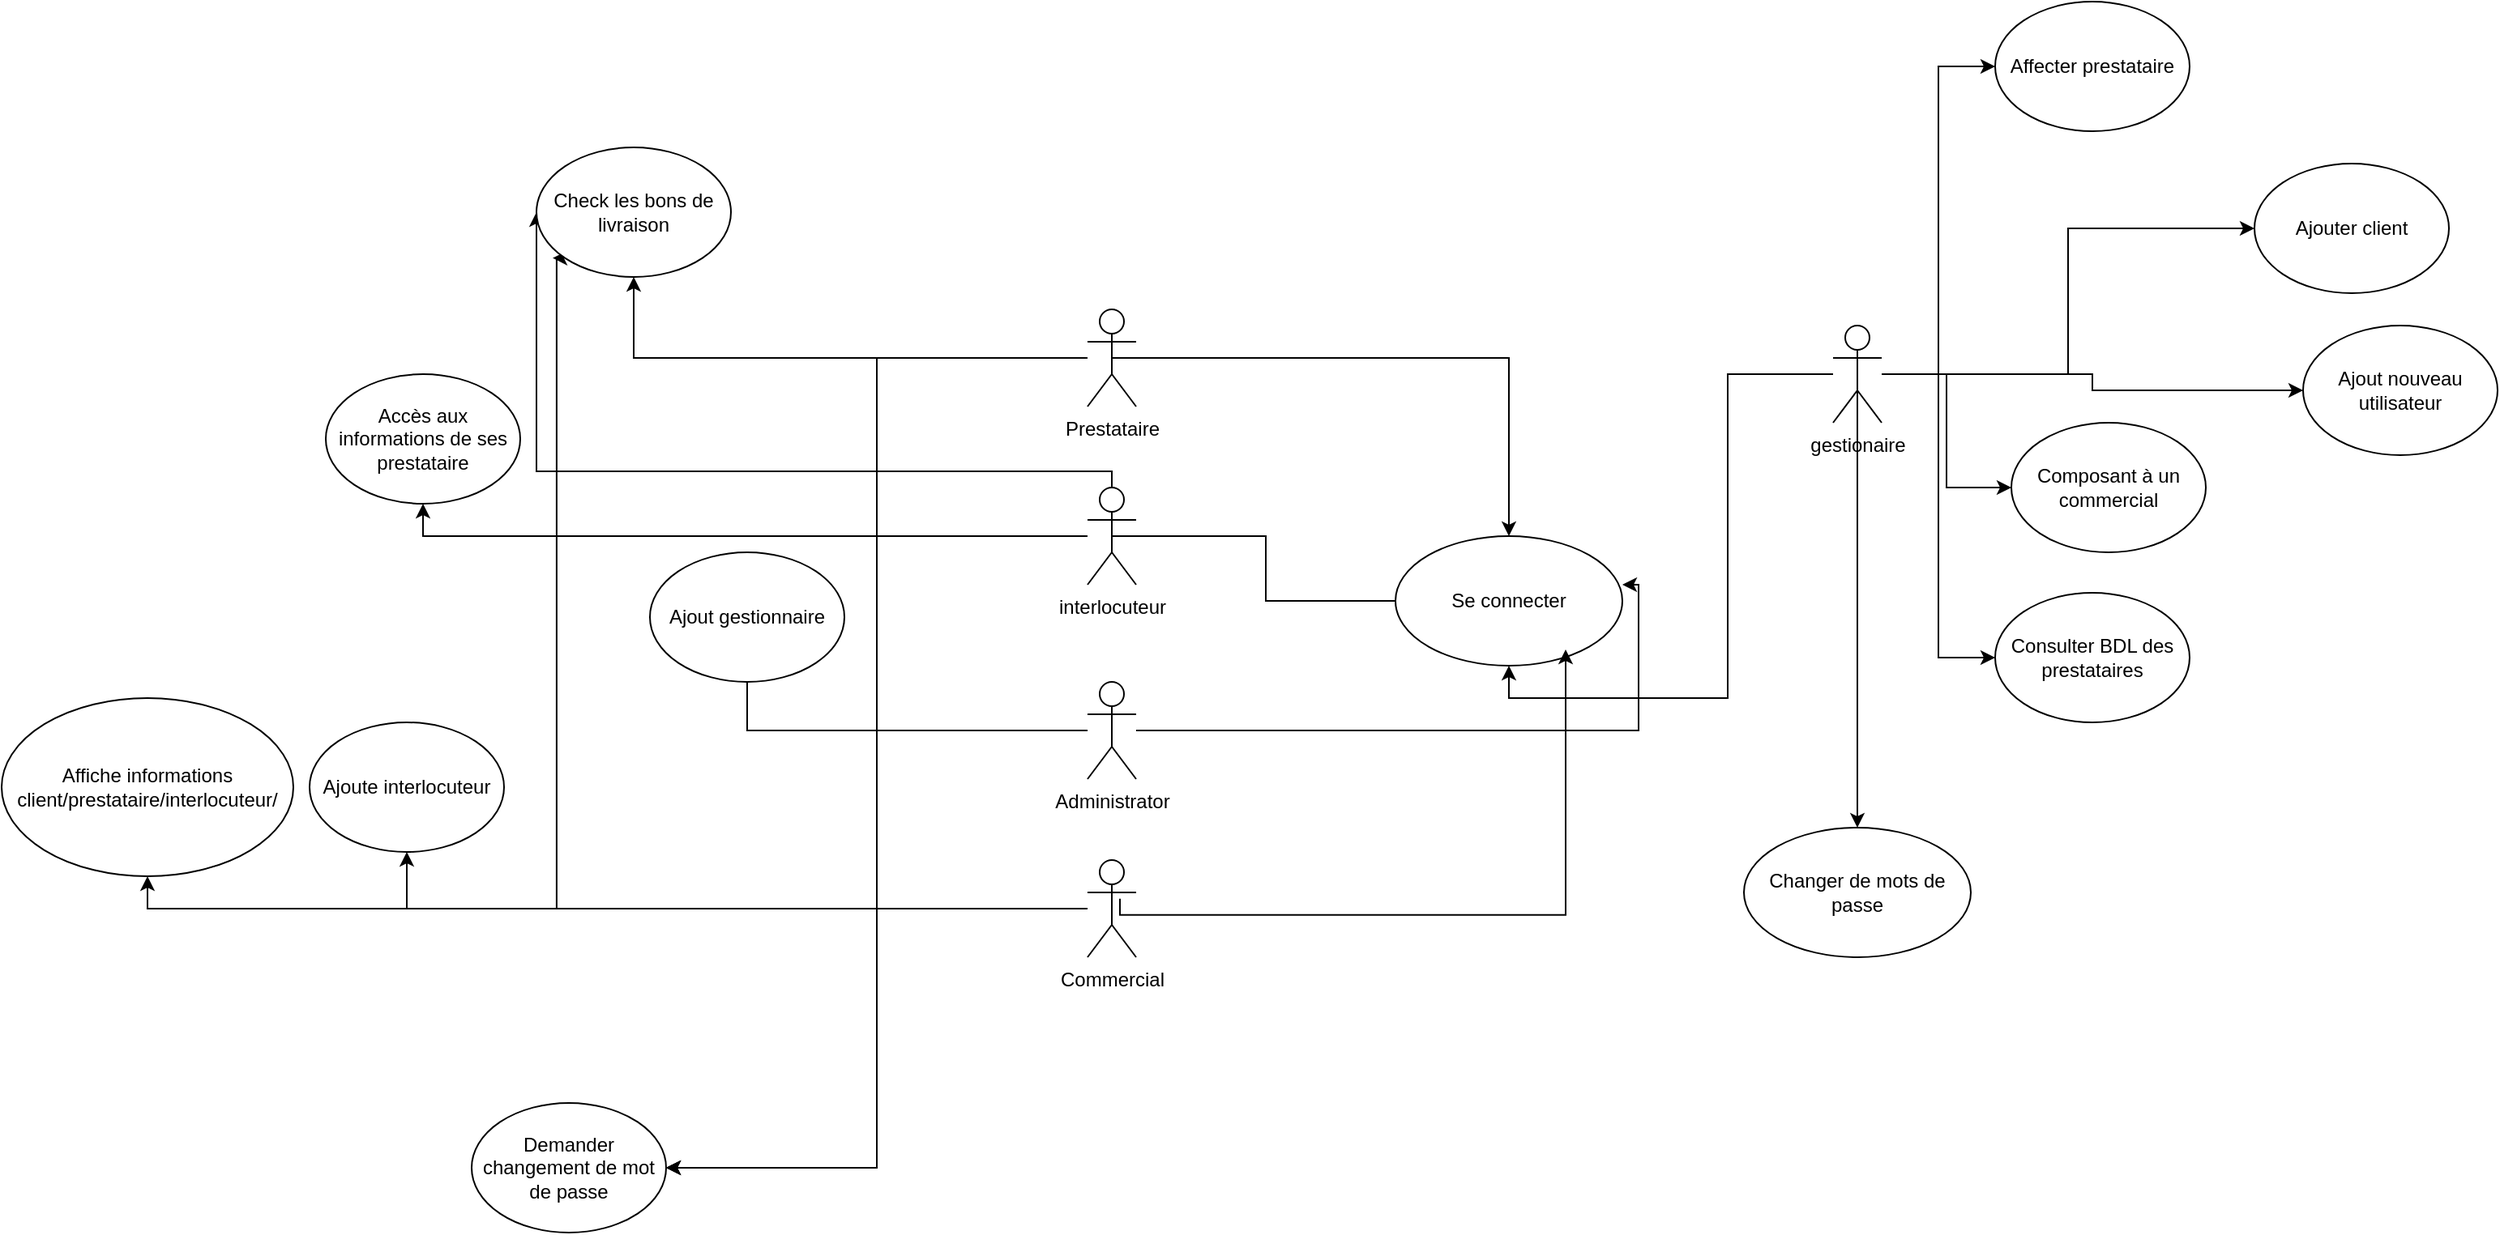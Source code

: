 <mxfile version="22.1.5" type="google">
  <diagram name="Page-1" id="9GRcVD8tNsaNw0vYWKKV">
    <mxGraphModel grid="1" page="1" gridSize="10" guides="1" tooltips="1" connect="1" arrows="1" fold="1" pageScale="1" pageWidth="827" pageHeight="1169" math="0" shadow="0">
      <root>
        <mxCell id="0" />
        <mxCell id="1" parent="0" />
        <mxCell id="Gms__J3ig2qTpsBWD7Pv-8" style="edgeStyle=orthogonalEdgeStyle;rounded=0;orthogonalLoop=1;jettySize=auto;html=1;" edge="1" parent="1">
          <mxGeometry relative="1" as="geometry">
            <Array as="points">
              <mxPoint x="930" y="-80" />
              <mxPoint x="930" y="-170" />
            </Array>
            <mxPoint x="620" y="-80" as="sourcePoint" />
            <mxPoint x="920" y="-170" as="targetPoint" />
          </mxGeometry>
        </mxCell>
        <mxCell id="S0vrXKbtNERhiEZDI-DM-13" style="edgeStyle=orthogonalEdgeStyle;rounded=0;orthogonalLoop=1;jettySize=auto;html=1;entryX=1;entryY=0.5;entryDx=0;entryDy=0;" edge="1" parent="1" source="9qtwy2sSgRYKNaDgjjxM-6" target="S0vrXKbtNERhiEZDI-DM-9">
          <mxGeometry relative="1" as="geometry" />
        </mxCell>
        <mxCell id="8XVb45DDAfKXIDb5QiV9-16" style="edgeStyle=orthogonalEdgeStyle;rounded=0;orthogonalLoop=1;jettySize=auto;html=1;entryX=0.5;entryY=1;entryDx=0;entryDy=0;endArrow=none;endFill=0;" edge="1" parent="1" source="9qtwy2sSgRYKNaDgjjxM-6" target="8XVb45DDAfKXIDb5QiV9-15">
          <mxGeometry relative="1" as="geometry" />
        </mxCell>
        <mxCell id="9qtwy2sSgRYKNaDgjjxM-6" value="Administrator" style="shape=umlActor;html=1;verticalLabelPosition=bottom;verticalAlign=top;align=center;" vertex="1" parent="1">
          <mxGeometry x="590" y="-110" width="30" height="60" as="geometry" />
        </mxCell>
        <mxCell id="9qtwy2sSgRYKNaDgjjxM-8" value="Se connecter" style="ellipse;whiteSpace=wrap;html=1;" vertex="1" parent="1">
          <mxGeometry x="780" y="-200" width="140" height="80" as="geometry" />
        </mxCell>
        <mxCell id="9qtwy2sSgRYKNaDgjjxM-21" value="Changer de mots de passe" style="ellipse;whiteSpace=wrap;html=1;" vertex="1" parent="1">
          <mxGeometry x="995" y="-20" width="140" height="80" as="geometry" />
        </mxCell>
        <mxCell id="Gms__J3ig2qTpsBWD7Pv-5" style="edgeStyle=orthogonalEdgeStyle;rounded=0;orthogonalLoop=1;jettySize=auto;html=1;exitX=0.5;exitY=0.5;exitDx=0;exitDy=0;exitPerimeter=0;" edge="1" parent="1" source="9qtwy2sSgRYKNaDgjjxM-23" target="9qtwy2sSgRYKNaDgjjxM-8">
          <mxGeometry relative="1" as="geometry">
            <mxPoint x="620" y="-310" as="sourcePoint" />
          </mxGeometry>
        </mxCell>
        <mxCell id="S0vrXKbtNERhiEZDI-DM-12" style="edgeStyle=orthogonalEdgeStyle;rounded=0;orthogonalLoop=1;jettySize=auto;html=1;entryX=1;entryY=0.5;entryDx=0;entryDy=0;" edge="1" parent="1" source="9qtwy2sSgRYKNaDgjjxM-23" target="S0vrXKbtNERhiEZDI-DM-9">
          <mxGeometry relative="1" as="geometry" />
        </mxCell>
        <mxCell id="8XVb45DDAfKXIDb5QiV9-2" style="edgeStyle=orthogonalEdgeStyle;rounded=0;orthogonalLoop=1;jettySize=auto;html=1;entryX=0.5;entryY=1;entryDx=0;entryDy=0;" edge="1" parent="1" source="9qtwy2sSgRYKNaDgjjxM-23" target="8XVb45DDAfKXIDb5QiV9-1">
          <mxGeometry relative="1" as="geometry" />
        </mxCell>
        <mxCell id="9qtwy2sSgRYKNaDgjjxM-23" value="Prestataire" style="shape=umlActor;html=1;verticalLabelPosition=bottom;verticalAlign=top;align=center;" vertex="1" parent="1">
          <mxGeometry x="590" y="-340" width="30" height="60" as="geometry" />
        </mxCell>
        <mxCell id="Gms__J3ig2qTpsBWD7Pv-6" style="edgeStyle=orthogonalEdgeStyle;rounded=0;orthogonalLoop=1;jettySize=auto;html=1;exitX=0.5;exitY=0.5;exitDx=0;exitDy=0;exitPerimeter=0;endArrow=none;endFill=0;" edge="1" parent="1" source="Gms__J3ig2qTpsBWD7Pv-1" target="9qtwy2sSgRYKNaDgjjxM-8">
          <mxGeometry relative="1" as="geometry" />
        </mxCell>
        <mxCell id="S0vrXKbtNERhiEZDI-DM-11" style="edgeStyle=orthogonalEdgeStyle;rounded=0;orthogonalLoop=1;jettySize=auto;html=1;entryX=1;entryY=0.5;entryDx=0;entryDy=0;" edge="1" parent="1" source="Gms__J3ig2qTpsBWD7Pv-1" target="S0vrXKbtNERhiEZDI-DM-9">
          <mxGeometry relative="1" as="geometry" />
        </mxCell>
        <mxCell id="8XVb45DDAfKXIDb5QiV9-7" style="edgeStyle=orthogonalEdgeStyle;rounded=0;orthogonalLoop=1;jettySize=auto;html=1;entryX=0.5;entryY=1;entryDx=0;entryDy=0;" edge="1" parent="1" source="Gms__J3ig2qTpsBWD7Pv-1" target="8XVb45DDAfKXIDb5QiV9-6">
          <mxGeometry relative="1" as="geometry" />
        </mxCell>
        <mxCell id="8XVb45DDAfKXIDb5QiV9-9" style="edgeStyle=orthogonalEdgeStyle;rounded=0;orthogonalLoop=1;jettySize=auto;html=1;entryX=0;entryY=0.5;entryDx=0;entryDy=0;" edge="1" parent="1" source="Gms__J3ig2qTpsBWD7Pv-1" target="8XVb45DDAfKXIDb5QiV9-1">
          <mxGeometry relative="1" as="geometry">
            <Array as="points">
              <mxPoint x="605" y="-240" />
              <mxPoint x="250" y="-240" />
            </Array>
          </mxGeometry>
        </mxCell>
        <mxCell id="Gms__J3ig2qTpsBWD7Pv-1" value="&lt;div&gt;interlocuteur&lt;/div&gt;&lt;div&gt;&lt;br&gt;&lt;/div&gt;" style="shape=umlActor;html=1;verticalLabelPosition=bottom;verticalAlign=top;align=center;" vertex="1" parent="1">
          <mxGeometry x="590" y="-230" width="30" height="60" as="geometry" />
        </mxCell>
        <mxCell id="S0vrXKbtNERhiEZDI-DM-7" style="edgeStyle=orthogonalEdgeStyle;rounded=0;orthogonalLoop=1;jettySize=auto;html=1;exitX=0.5;exitY=0.5;exitDx=0;exitDy=0;exitPerimeter=0;entryX=0.5;entryY=0;entryDx=0;entryDy=0;" edge="1" parent="1" source="Gms__J3ig2qTpsBWD7Pv-3" target="9qtwy2sSgRYKNaDgjjxM-21">
          <mxGeometry relative="1" as="geometry" />
        </mxCell>
        <mxCell id="S0vrXKbtNERhiEZDI-DM-10" style="edgeStyle=orthogonalEdgeStyle;rounded=0;orthogonalLoop=1;jettySize=auto;html=1;entryX=0.5;entryY=1;entryDx=0;entryDy=0;" edge="1" parent="1" source="Gms__J3ig2qTpsBWD7Pv-3" target="9qtwy2sSgRYKNaDgjjxM-8">
          <mxGeometry relative="1" as="geometry" />
        </mxCell>
        <mxCell id="8XVb45DDAfKXIDb5QiV9-21" style="edgeStyle=orthogonalEdgeStyle;rounded=0;orthogonalLoop=1;jettySize=auto;html=1;entryX=0;entryY=0.5;entryDx=0;entryDy=0;" edge="1" parent="1" source="Gms__J3ig2qTpsBWD7Pv-3" target="8XVb45DDAfKXIDb5QiV9-20">
          <mxGeometry relative="1" as="geometry" />
        </mxCell>
        <mxCell id="8XVb45DDAfKXIDb5QiV9-22" style="edgeStyle=orthogonalEdgeStyle;rounded=0;orthogonalLoop=1;jettySize=auto;html=1;entryX=0;entryY=0.5;entryDx=0;entryDy=0;" edge="1" parent="1" source="Gms__J3ig2qTpsBWD7Pv-3" target="8XVb45DDAfKXIDb5QiV9-18">
          <mxGeometry relative="1" as="geometry" />
        </mxCell>
        <mxCell id="8XVb45DDAfKXIDb5QiV9-23" style="edgeStyle=orthogonalEdgeStyle;rounded=0;orthogonalLoop=1;jettySize=auto;html=1;entryX=0;entryY=0.5;entryDx=0;entryDy=0;" edge="1" parent="1" source="Gms__J3ig2qTpsBWD7Pv-3" target="8XVb45DDAfKXIDb5QiV9-19">
          <mxGeometry relative="1" as="geometry" />
        </mxCell>
        <mxCell id="8XVb45DDAfKXIDb5QiV9-25" style="edgeStyle=orthogonalEdgeStyle;rounded=0;orthogonalLoop=1;jettySize=auto;html=1;entryX=0;entryY=0.5;entryDx=0;entryDy=0;" edge="1" parent="1" source="Gms__J3ig2qTpsBWD7Pv-3" target="8XVb45DDAfKXIDb5QiV9-24">
          <mxGeometry relative="1" as="geometry" />
        </mxCell>
        <mxCell id="8XVb45DDAfKXIDb5QiV9-27" style="edgeStyle=orthogonalEdgeStyle;rounded=0;orthogonalLoop=1;jettySize=auto;html=1;entryX=0;entryY=0.5;entryDx=0;entryDy=0;" edge="1" parent="1" source="Gms__J3ig2qTpsBWD7Pv-3" target="8XVb45DDAfKXIDb5QiV9-26">
          <mxGeometry relative="1" as="geometry" />
        </mxCell>
        <mxCell id="Gms__J3ig2qTpsBWD7Pv-3" value="&lt;div&gt;gestionaire&lt;/div&gt;" style="shape=umlActor;html=1;verticalLabelPosition=bottom;verticalAlign=top;align=center;" vertex="1" parent="1">
          <mxGeometry x="1050" y="-330" width="30" height="60" as="geometry" />
        </mxCell>
        <mxCell id="8XVb45DDAfKXIDb5QiV9-11" style="edgeStyle=orthogonalEdgeStyle;rounded=0;orthogonalLoop=1;jettySize=auto;html=1;entryX=0.5;entryY=1;entryDx=0;entryDy=0;" edge="1" parent="1" source="wxtBe13alzIsflXfgICQ-3" target="8XVb45DDAfKXIDb5QiV9-10">
          <mxGeometry relative="1" as="geometry" />
        </mxCell>
        <mxCell id="8XVb45DDAfKXIDb5QiV9-13" style="edgeStyle=orthogonalEdgeStyle;rounded=0;orthogonalLoop=1;jettySize=auto;html=1;entryX=0.5;entryY=1;entryDx=0;entryDy=0;" edge="1" parent="1" source="wxtBe13alzIsflXfgICQ-3" target="8XVb45DDAfKXIDb5QiV9-12">
          <mxGeometry relative="1" as="geometry" />
        </mxCell>
        <mxCell id="8XVb45DDAfKXIDb5QiV9-14" style="edgeStyle=orthogonalEdgeStyle;rounded=0;orthogonalLoop=1;jettySize=auto;html=1;entryX=0;entryY=1;entryDx=0;entryDy=0;" edge="1" parent="1">
          <mxGeometry relative="1" as="geometry" />
        </mxCell>
        <mxCell id="8XVb45DDAfKXIDb5QiV9-17" style="edgeStyle=orthogonalEdgeStyle;rounded=0;orthogonalLoop=1;jettySize=auto;html=1;entryX=0;entryY=1;entryDx=0;entryDy=0;" edge="1" parent="1">
          <mxGeometry relative="1" as="geometry">
            <mxPoint x="582.43" y="30" as="sourcePoint" />
            <mxPoint x="260.004" y="-371.716" as="targetPoint" />
            <Array as="points">
              <mxPoint x="262.43" y="30" />
              <mxPoint x="262.43" y="-372" />
            </Array>
          </mxGeometry>
        </mxCell>
        <mxCell id="wxtBe13alzIsflXfgICQ-3" value="&lt;div&gt;Commercial&lt;/div&gt;" style="shape=umlActor;html=1;verticalLabelPosition=bottom;verticalAlign=top;align=center;" vertex="1" parent="1">
          <mxGeometry x="590" width="30" height="60" as="geometry" />
        </mxCell>
        <mxCell id="wxtBe13alzIsflXfgICQ-4" style="edgeStyle=orthogonalEdgeStyle;rounded=0;orthogonalLoop=1;jettySize=auto;html=1;exitX=0.5;exitY=0.5;exitDx=0;exitDy=0;exitPerimeter=0;" edge="1" parent="1">
          <mxGeometry relative="1" as="geometry">
            <Array as="points">
              <mxPoint x="610" y="33.86" />
              <mxPoint x="885" y="33.86" />
            </Array>
            <mxPoint x="610" y="23.86" as="sourcePoint" />
            <mxPoint x="885" y="-130.0" as="targetPoint" />
          </mxGeometry>
        </mxCell>
        <mxCell id="S0vrXKbtNERhiEZDI-DM-9" value="Demander changement de mot de passe" style="ellipse;whiteSpace=wrap;html=1;" vertex="1" parent="1">
          <mxGeometry x="210" y="150" width="120" height="80" as="geometry" />
        </mxCell>
        <mxCell id="S0vrXKbtNERhiEZDI-DM-14" style="edgeStyle=orthogonalEdgeStyle;rounded=0;orthogonalLoop=1;jettySize=auto;html=1;entryX=1;entryY=0.5;entryDx=0;entryDy=0;endArrow=none;endFill=0;" edge="1" parent="1" source="wxtBe13alzIsflXfgICQ-3" target="S0vrXKbtNERhiEZDI-DM-9">
          <mxGeometry relative="1" as="geometry" />
        </mxCell>
        <mxCell id="8XVb45DDAfKXIDb5QiV9-1" value="Check les bons de livraison" style="ellipse;whiteSpace=wrap;html=1;" vertex="1" parent="1">
          <mxGeometry x="250" y="-440" width="120" height="80" as="geometry" />
        </mxCell>
        <mxCell id="8XVb45DDAfKXIDb5QiV9-6" value="Accès aux informations de ses prestataire" style="ellipse;whiteSpace=wrap;html=1;" vertex="1" parent="1">
          <mxGeometry x="120" y="-300" width="120" height="80" as="geometry" />
        </mxCell>
        <mxCell id="8XVb45DDAfKXIDb5QiV9-10" value="Affiche informations client/prestataire/interlocuteur/" style="ellipse;whiteSpace=wrap;html=1;" vertex="1" parent="1">
          <mxGeometry x="-80" y="-100" width="180" height="110" as="geometry" />
        </mxCell>
        <mxCell id="8XVb45DDAfKXIDb5QiV9-12" value="Ajoute interlocuteur" style="ellipse;whiteSpace=wrap;html=1;" vertex="1" parent="1">
          <mxGeometry x="110" y="-85" width="120" height="80" as="geometry" />
        </mxCell>
        <mxCell id="8XVb45DDAfKXIDb5QiV9-15" value="Ajout gestionnaire" style="ellipse;whiteSpace=wrap;html=1;" vertex="1" parent="1">
          <mxGeometry x="320" y="-190" width="120" height="80" as="geometry" />
        </mxCell>
        <mxCell id="8XVb45DDAfKXIDb5QiV9-18" value="Affecter prestataire" style="ellipse;whiteSpace=wrap;html=1;" vertex="1" parent="1">
          <mxGeometry x="1150" y="-530" width="120" height="80" as="geometry" />
        </mxCell>
        <mxCell id="8XVb45DDAfKXIDb5QiV9-19" value="Ajouter client" style="ellipse;whiteSpace=wrap;html=1;" vertex="1" parent="1">
          <mxGeometry x="1310" y="-430" width="120" height="80" as="geometry" />
        </mxCell>
        <mxCell id="8XVb45DDAfKXIDb5QiV9-20" value="Composant à un commercial" style="ellipse;whiteSpace=wrap;html=1;" vertex="1" parent="1">
          <mxGeometry x="1160" y="-270" width="120" height="80" as="geometry" />
        </mxCell>
        <mxCell id="8XVb45DDAfKXIDb5QiV9-24" value="Ajout nouveau utilisateur" style="ellipse;whiteSpace=wrap;html=1;" vertex="1" parent="1">
          <mxGeometry x="1340" y="-330" width="120" height="80" as="geometry" />
        </mxCell>
        <mxCell id="8XVb45DDAfKXIDb5QiV9-26" value="Consulter BDL des prestataires" style="ellipse;whiteSpace=wrap;html=1;" vertex="1" parent="1">
          <mxGeometry x="1150" y="-165" width="120" height="80" as="geometry" />
        </mxCell>
      </root>
    </mxGraphModel>
  </diagram>
</mxfile>

